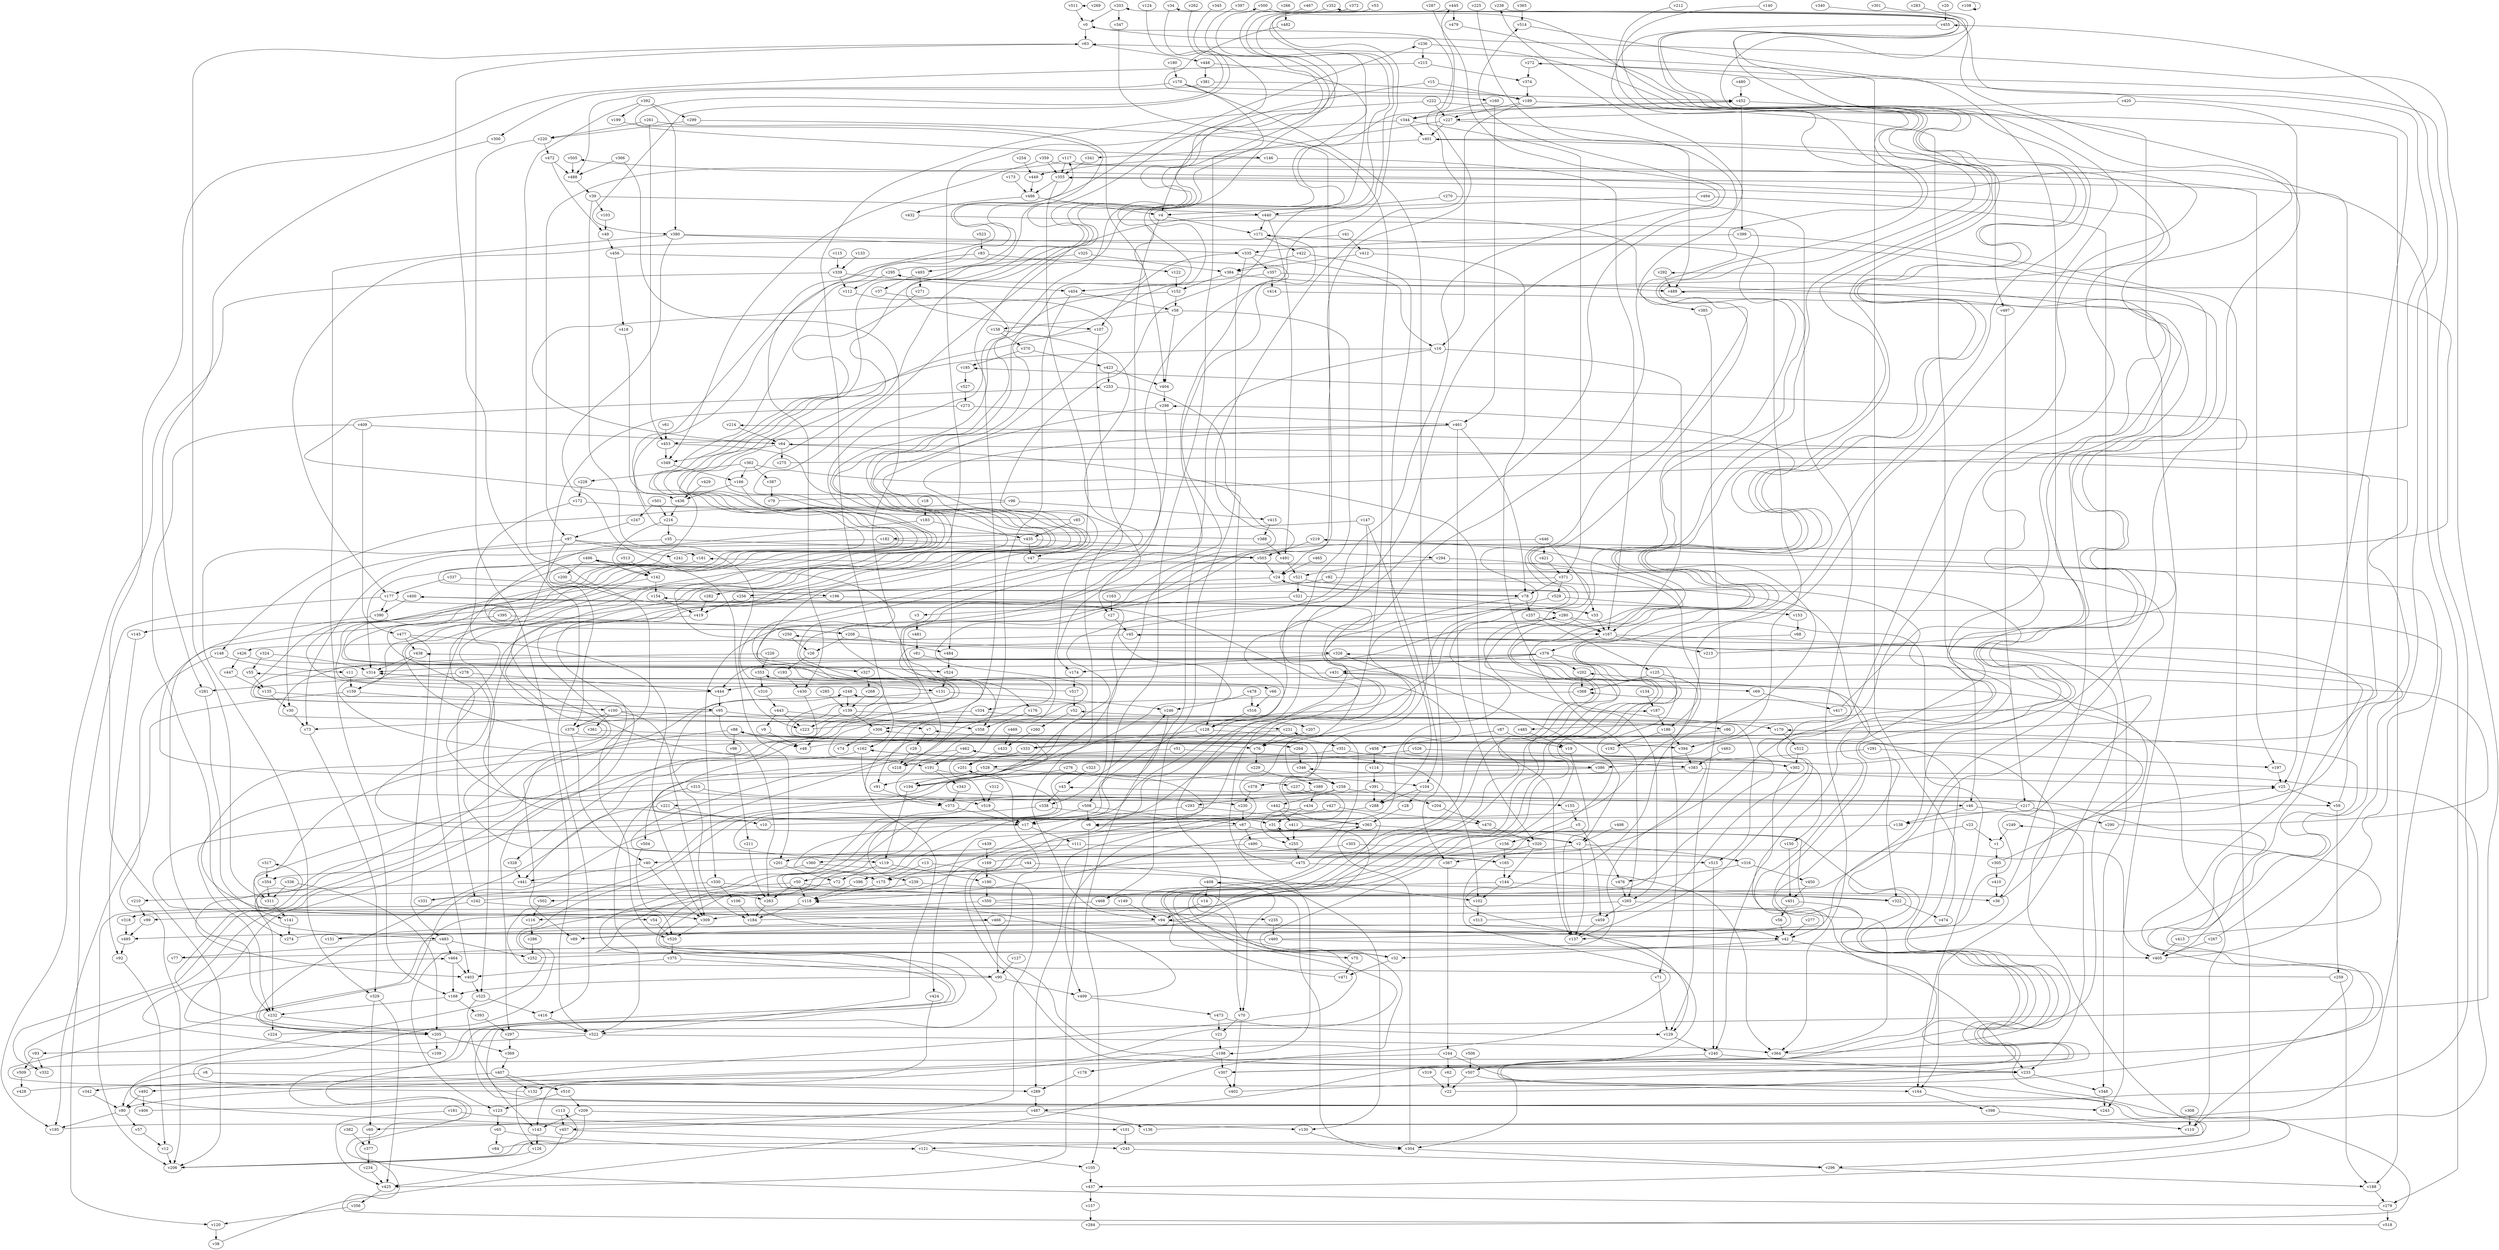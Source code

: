 // Benchmark game 793 - 530 vertices
// time_bound: 65
// targets: v203
digraph G {
    v0 [name="v0", player=1];
    v1 [name="v1", player=0];
    v2 [name="v2", player=1];
    v3 [name="v3", player=1];
    v4 [name="v4", player=0];
    v5 [name="v5", player=1];
    v6 [name="v6", player=1];
    v7 [name="v7", player=1];
    v8 [name="v8", player=1];
    v9 [name="v9", player=0];
    v10 [name="v10", player=1];
    v11 [name="v11", player=0];
    v12 [name="v12", player=1];
    v13 [name="v13", player=1];
    v14 [name="v14", player=1];
    v15 [name="v15", player=1];
    v16 [name="v16", player=0];
    v17 [name="v17", player=1];
    v18 [name="v18", player=0];
    v19 [name="v19", player=1];
    v20 [name="v20", player=0];
    v21 [name="v21", player=0];
    v22 [name="v22", player=1];
    v23 [name="v23", player=0];
    v24 [name="v24", player=1];
    v25 [name="v25", player=1];
    v26 [name="v26", player=1];
    v27 [name="v27", player=1];
    v28 [name="v28", player=0];
    v29 [name="v29", player=1];
    v30 [name="v30", player=1];
    v31 [name="v31", player=1];
    v32 [name="v32", player=0];
    v33 [name="v33", player=0];
    v34 [name="v34", player=0];
    v35 [name="v35", player=1];
    v36 [name="v36", player=1];
    v37 [name="v37", player=1];
    v38 [name="v38", player=1];
    v39 [name="v39", player=1];
    v40 [name="v40", player=0];
    v41 [name="v41", player=1];
    v42 [name="v42", player=1];
    v43 [name="v43", player=1];
    v44 [name="v44", player=1];
    v45 [name="v45", player=1];
    v46 [name="v46", player=1];
    v47 [name="v47", player=0];
    v48 [name="v48", player=1];
    v49 [name="v49", player=0];
    v50 [name="v50", player=1];
    v51 [name="v51", player=0];
    v52 [name="v52", player=1];
    v53 [name="v53", player=1];
    v54 [name="v54", player=1];
    v55 [name="v55", player=1];
    v56 [name="v56", player=0];
    v57 [name="v57", player=1];
    v58 [name="v58", player=1];
    v59 [name="v59", player=0];
    v60 [name="v60", player=1];
    v61 [name="v61", player=0];
    v62 [name="v62", player=0];
    v63 [name="v63", player=1];
    v64 [name="v64", player=1];
    v65 [name="v65", player=0];
    v66 [name="v66", player=1];
    v67 [name="v67", player=1];
    v68 [name="v68", player=0];
    v69 [name="v69", player=1];
    v70 [name="v70", player=0];
    v71 [name="v71", player=0];
    v72 [name="v72", player=0];
    v73 [name="v73", player=0];
    v74 [name="v74", player=0];
    v75 [name="v75", player=0];
    v76 [name="v76", player=0];
    v77 [name="v77", player=1];
    v78 [name="v78", player=1];
    v79 [name="v79", player=1];
    v80 [name="v80", player=0];
    v81 [name="v81", player=1];
    v82 [name="v82", player=0];
    v83 [name="v83", player=1];
    v84 [name="v84", player=1];
    v85 [name="v85", player=0];
    v86 [name="v86", player=1];
    v87 [name="v87", player=1];
    v88 [name="v88", player=1];
    v89 [name="v89", player=1];
    v90 [name="v90", player=0];
    v91 [name="v91", player=1];
    v92 [name="v92", player=1];
    v93 [name="v93", player=1];
    v94 [name="v94", player=1];
    v95 [name="v95", player=0];
    v96 [name="v96", player=0];
    v97 [name="v97", player=0];
    v98 [name="v98", player=1];
    v99 [name="v99", player=0];
    v100 [name="v100", player=1];
    v101 [name="v101", player=1];
    v102 [name="v102", player=1];
    v103 [name="v103", player=0];
    v104 [name="v104", player=0];
    v105 [name="v105", player=1];
    v106 [name="v106", player=0];
    v107 [name="v107", player=0];
    v108 [name="v108", player=1];
    v109 [name="v109", player=0];
    v110 [name="v110", player=1];
    v111 [name="v111", player=1];
    v112 [name="v112", player=0];
    v113 [name="v113", player=1];
    v114 [name="v114", player=0];
    v115 [name="v115", player=0];
    v116 [name="v116", player=1];
    v117 [name="v117", player=0];
    v118 [name="v118", player=0];
    v119 [name="v119", player=1];
    v120 [name="v120", player=1];
    v121 [name="v121", player=1];
    v122 [name="v122", player=0];
    v123 [name="v123", player=0];
    v124 [name="v124", player=1];
    v125 [name="v125", player=1];
    v126 [name="v126", player=1];
    v127 [name="v127", player=0];
    v128 [name="v128", player=1];
    v129 [name="v129", player=0];
    v130 [name="v130", player=0];
    v131 [name="v131", player=1];
    v132 [name="v132", player=1];
    v133 [name="v133", player=0];
    v134 [name="v134", player=0];
    v135 [name="v135", player=1];
    v136 [name="v136", player=0];
    v137 [name="v137", player=1];
    v138 [name="v138", player=0];
    v139 [name="v139", player=1];
    v140 [name="v140", player=1];
    v141 [name="v141", player=0];
    v142 [name="v142", player=1];
    v143 [name="v143", player=1];
    v144 [name="v144", player=0];
    v145 [name="v145", player=1];
    v146 [name="v146", player=1];
    v147 [name="v147", player=1];
    v148 [name="v148", player=0];
    v149 [name="v149", player=1];
    v150 [name="v150", player=1];
    v151 [name="v151", player=0];
    v152 [name="v152", player=0];
    v153 [name="v153", player=0];
    v154 [name="v154", player=0];
    v155 [name="v155", player=0];
    v156 [name="v156", player=0];
    v157 [name="v157", player=1];
    v158 [name="v158", player=1];
    v159 [name="v159", player=0];
    v160 [name="v160", player=1];
    v161 [name="v161", player=0];
    v162 [name="v162", player=1];
    v163 [name="v163", player=0];
    v164 [name="v164", player=1];
    v165 [name="v165", player=0];
    v166 [name="v166", player=1];
    v167 [name="v167", player=1];
    v168 [name="v168", player=0];
    v169 [name="v169", player=1];
    v170 [name="v170", player=1];
    v171 [name="v171", player=0];
    v172 [name="v172", player=0];
    v173 [name="v173", player=1];
    v174 [name="v174", player=1];
    v175 [name="v175", player=1];
    v176 [name="v176", player=0];
    v177 [name="v177", player=1];
    v178 [name="v178", player=1];
    v179 [name="v179", player=1];
    v180 [name="v180", player=1];
    v181 [name="v181", player=1];
    v182 [name="v182", player=0];
    v183 [name="v183", player=1];
    v184 [name="v184", player=0];
    v185 [name="v185", player=1];
    v186 [name="v186", player=0];
    v187 [name="v187", player=1];
    v188 [name="v188", player=0];
    v189 [name="v189", player=1];
    v190 [name="v190", player=1];
    v191 [name="v191", player=0];
    v192 [name="v192", player=0];
    v193 [name="v193", player=0];
    v194 [name="v194", player=0];
    v195 [name="v195", player=1];
    v196 [name="v196", player=0];
    v197 [name="v197", player=0];
    v198 [name="v198", player=0];
    v199 [name="v199", player=1];
    v200 [name="v200", player=1];
    v201 [name="v201", player=1];
    v202 [name="v202", player=0];
    v203 [name="v203", player=1, target=1];
    v204 [name="v204", player=0];
    v205 [name="v205", player=0];
    v206 [name="v206", player=1];
    v207 [name="v207", player=0];
    v208 [name="v208", player=0];
    v209 [name="v209", player=1];
    v210 [name="v210", player=1];
    v211 [name="v211", player=0];
    v212 [name="v212", player=1];
    v213 [name="v213", player=1];
    v214 [name="v214", player=1];
    v215 [name="v215", player=1];
    v216 [name="v216", player=1];
    v217 [name="v217", player=1];
    v218 [name="v218", player=0];
    v219 [name="v219", player=0];
    v220 [name="v220", player=1];
    v221 [name="v221", player=1];
    v222 [name="v222", player=0];
    v223 [name="v223", player=0];
    v224 [name="v224", player=0];
    v225 [name="v225", player=0];
    v226 [name="v226", player=0];
    v227 [name="v227", player=0];
    v228 [name="v228", player=0];
    v229 [name="v229", player=0];
    v230 [name="v230", player=1];
    v231 [name="v231", player=1];
    v232 [name="v232", player=1];
    v233 [name="v233", player=1];
    v234 [name="v234", player=0];
    v235 [name="v235", player=1];
    v236 [name="v236", player=1];
    v237 [name="v237", player=1];
    v238 [name="v238", player=1];
    v239 [name="v239", player=1];
    v240 [name="v240", player=0];
    v241 [name="v241", player=1];
    v242 [name="v242", player=0];
    v243 [name="v243", player=1];
    v244 [name="v244", player=1];
    v245 [name="v245", player=0];
    v246 [name="v246", player=1];
    v247 [name="v247", player=0];
    v248 [name="v248", player=1];
    v249 [name="v249", player=0];
    v250 [name="v250", player=0];
    v251 [name="v251", player=0];
    v252 [name="v252", player=1];
    v253 [name="v253", player=1];
    v254 [name="v254", player=1];
    v255 [name="v255", player=0];
    v256 [name="v256", player=1];
    v257 [name="v257", player=1];
    v258 [name="v258", player=0];
    v259 [name="v259", player=1];
    v260 [name="v260", player=0];
    v261 [name="v261", player=1];
    v262 [name="v262", player=0];
    v263 [name="v263", player=0];
    v264 [name="v264", player=1];
    v265 [name="v265", player=0];
    v266 [name="v266", player=0];
    v267 [name="v267", player=0];
    v268 [name="v268", player=0];
    v269 [name="v269", player=0];
    v270 [name="v270", player=0];
    v271 [name="v271", player=0];
    v272 [name="v272", player=1];
    v273 [name="v273", player=0];
    v274 [name="v274", player=1];
    v275 [name="v275", player=0];
    v276 [name="v276", player=0];
    v277 [name="v277", player=0];
    v278 [name="v278", player=0];
    v279 [name="v279", player=1];
    v280 [name="v280", player=1];
    v281 [name="v281", player=0];
    v282 [name="v282", player=1];
    v283 [name="v283", player=1];
    v284 [name="v284", player=1];
    v285 [name="v285", player=0];
    v286 [name="v286", player=1];
    v287 [name="v287", player=1];
    v288 [name="v288", player=0];
    v289 [name="v289", player=1];
    v290 [name="v290", player=0];
    v291 [name="v291", player=1];
    v292 [name="v292", player=1];
    v293 [name="v293", player=1];
    v294 [name="v294", player=0];
    v295 [name="v295", player=0];
    v296 [name="v296", player=1];
    v297 [name="v297", player=0];
    v298 [name="v298", player=1];
    v299 [name="v299", player=1];
    v300 [name="v300", player=0];
    v301 [name="v301", player=0];
    v302 [name="v302", player=1];
    v303 [name="v303", player=0];
    v304 [name="v304", player=0];
    v305 [name="v305", player=0];
    v306 [name="v306", player=1];
    v307 [name="v307", player=0];
    v308 [name="v308", player=1];
    v309 [name="v309", player=1];
    v310 [name="v310", player=0];
    v311 [name="v311", player=1];
    v312 [name="v312", player=0];
    v313 [name="v313", player=0];
    v314 [name="v314", player=1];
    v315 [name="v315", player=1];
    v316 [name="v316", player=0];
    v317 [name="v317", player=1];
    v318 [name="v318", player=0];
    v319 [name="v319", player=1];
    v320 [name="v320", player=1];
    v321 [name="v321", player=1];
    v322 [name="v322", player=0];
    v323 [name="v323", player=0];
    v324 [name="v324", player=0];
    v325 [name="v325", player=0];
    v326 [name="v326", player=0];
    v327 [name="v327", player=0];
    v328 [name="v328", player=0];
    v329 [name="v329", player=0];
    v330 [name="v330", player=0];
    v331 [name="v331", player=1];
    v332 [name="v332", player=0];
    v333 [name="v333", player=0];
    v334 [name="v334", player=0];
    v335 [name="v335", player=0];
    v336 [name="v336", player=1];
    v337 [name="v337", player=1];
    v338 [name="v338", player=1];
    v339 [name="v339", player=1];
    v340 [name="v340", player=1];
    v341 [name="v341", player=0];
    v342 [name="v342", player=0];
    v343 [name="v343", player=0];
    v344 [name="v344", player=0];
    v345 [name="v345", player=0];
    v346 [name="v346", player=0];
    v347 [name="v347", player=0];
    v348 [name="v348", player=0];
    v349 [name="v349", player=0];
    v350 [name="v350", player=0];
    v351 [name="v351", player=0];
    v352 [name="v352", player=1];
    v353 [name="v353", player=1];
    v354 [name="v354", player=1];
    v355 [name="v355", player=0];
    v356 [name="v356", player=1];
    v357 [name="v357", player=0];
    v358 [name="v358", player=0];
    v359 [name="v359", player=1];
    v360 [name="v360", player=1];
    v361 [name="v361", player=0];
    v362 [name="v362", player=1];
    v363 [name="v363", player=0];
    v364 [name="v364", player=1];
    v365 [name="v365", player=1];
    v366 [name="v366", player=0];
    v367 [name="v367", player=0];
    v368 [name="v368", player=1];
    v369 [name="v369", player=1];
    v370 [name="v370", player=0];
    v371 [name="v371", player=1];
    v372 [name="v372", player=1];
    v373 [name="v373", player=1];
    v374 [name="v374", player=1];
    v375 [name="v375", player=0];
    v376 [name="v376", player=1];
    v377 [name="v377", player=0];
    v378 [name="v378", player=1];
    v379 [name="v379", player=1];
    v380 [name="v380", player=0];
    v381 [name="v381", player=0];
    v382 [name="v382", player=1];
    v383 [name="v383", player=0];
    v384 [name="v384", player=0];
    v385 [name="v385", player=0];
    v386 [name="v386", player=0];
    v387 [name="v387", player=1];
    v388 [name="v388", player=0];
    v389 [name="v389", player=1];
    v390 [name="v390", player=0];
    v391 [name="v391", player=0];
    v392 [name="v392", player=0];
    v393 [name="v393", player=0];
    v394 [name="v394", player=1];
    v395 [name="v395", player=1];
    v396 [name="v396", player=1];
    v397 [name="v397", player=1];
    v398 [name="v398", player=0];
    v399 [name="v399", player=0];
    v400 [name="v400", player=1];
    v401 [name="v401", player=0];
    v402 [name="v402", player=1];
    v403 [name="v403", player=1];
    v404 [name="v404", player=1];
    v405 [name="v405", player=1];
    v406 [name="v406", player=1];
    v407 [name="v407", player=0];
    v408 [name="v408", player=0];
    v409 [name="v409", player=0];
    v410 [name="v410", player=0];
    v411 [name="v411", player=1];
    v412 [name="v412", player=1];
    v413 [name="v413", player=0];
    v414 [name="v414", player=1];
    v415 [name="v415", player=0];
    v416 [name="v416", player=0];
    v417 [name="v417", player=1];
    v418 [name="v418", player=0];
    v419 [name="v419", player=1];
    v420 [name="v420", player=1];
    v421 [name="v421", player=0];
    v422 [name="v422", player=1];
    v423 [name="v423", player=0];
    v424 [name="v424", player=0];
    v425 [name="v425", player=0];
    v426 [name="v426", player=1];
    v427 [name="v427", player=1];
    v428 [name="v428", player=0];
    v429 [name="v429", player=1];
    v430 [name="v430", player=0];
    v431 [name="v431", player=0];
    v432 [name="v432", player=1];
    v433 [name="v433", player=0];
    v434 [name="v434", player=0];
    v435 [name="v435", player=1];
    v436 [name="v436", player=1];
    v437 [name="v437", player=0];
    v438 [name="v438", player=0];
    v439 [name="v439", player=0];
    v440 [name="v440", player=1];
    v441 [name="v441", player=0];
    v442 [name="v442", player=0];
    v443 [name="v443", player=0];
    v444 [name="v444", player=1];
    v445 [name="v445", player=1];
    v446 [name="v446", player=1];
    v447 [name="v447", player=1];
    v448 [name="v448", player=1];
    v449 [name="v449", player=0];
    v450 [name="v450", player=0];
    v451 [name="v451", player=0];
    v452 [name="v452", player=1];
    v453 [name="v453", player=0];
    v454 [name="v454", player=1];
    v455 [name="v455", player=0];
    v456 [name="v456", player=1];
    v457 [name="v457", player=0];
    v458 [name="v458", player=1];
    v459 [name="v459", player=1];
    v460 [name="v460", player=0];
    v461 [name="v461", player=1];
    v462 [name="v462", player=0];
    v463 [name="v463", player=1];
    v464 [name="v464", player=1];
    v465 [name="v465", player=1];
    v466 [name="v466", player=1];
    v467 [name="v467", player=0];
    v468 [name="v468", player=0];
    v469 [name="v469", player=0];
    v470 [name="v470", player=0];
    v471 [name="v471", player=0];
    v472 [name="v472", player=0];
    v473 [name="v473", player=1];
    v474 [name="v474", player=1];
    v475 [name="v475", player=1];
    v476 [name="v476", player=1];
    v477 [name="v477", player=1];
    v478 [name="v478", player=1];
    v479 [name="v479", player=0];
    v480 [name="v480", player=0];
    v481 [name="v481", player=1];
    v482 [name="v482", player=1];
    v483 [name="v483", player=0];
    v484 [name="v484", player=0];
    v485 [name="v485", player=1];
    v486 [name="v486", player=0];
    v487 [name="v487", player=1];
    v488 [name="v488", player=0];
    v489 [name="v489", player=0];
    v490 [name="v490", player=0];
    v491 [name="v491", player=0];
    v492 [name="v492", player=0];
    v493 [name="v493", player=1];
    v494 [name="v494", player=1];
    v495 [name="v495", player=1];
    v496 [name="v496", player=1];
    v497 [name="v497", player=0];
    v498 [name="v498", player=1];
    v499 [name="v499", player=1];
    v500 [name="v500", player=1];
    v501 [name="v501", player=0];
    v502 [name="v502", player=0];
    v503 [name="v503", player=1];
    v504 [name="v504", player=1];
    v505 [name="v505", player=1];
    v506 [name="v506", player=0];
    v507 [name="v507", player=1];
    v508 [name="v508", player=0];
    v509 [name="v509", player=0];
    v510 [name="v510", player=0];
    v511 [name="v511", player=1];
    v512 [name="v512", player=0];
    v513 [name="v513", player=1];
    v514 [name="v514", player=0];
    v515 [name="v515", player=0];
    v516 [name="v516", player=1];
    v517 [name="v517", player=1];
    v518 [name="v518", player=0];
    v519 [name="v519", player=0];
    v520 [name="v520", player=0];
    v521 [name="v521", player=0];
    v522 [name="v522", player=1];
    v523 [name="v523", player=0];
    v524 [name="v524", player=0];
    v525 [name="v525", player=0];
    v526 [name="v526", player=0];
    v527 [name="v527", player=1];
    v528 [name="v528", player=0];
    v529 [name="v529", player=0];

    v0 -> v155 [constraint="t mod 2 == 1"];
    v1 -> v305;
    v2 -> v316;
    v3 -> v481;
    v4 -> v289;
    v5 -> v459;
    v6 -> v352 [constraint="t mod 5 == 0"];
    v7 -> v29;
    v8 -> v289;
    v9 -> v48;
    v10 -> v250 [constraint="t < 14"];
    v11 -> v159;
    v12 -> v206;
    v13 -> v457;
    v14 -> v94;
    v15 -> v189;
    v16 -> v444 [constraint="t < 8"];
    v17 -> v175;
    v18 -> v183;
    v19 -> v137;
    v20 -> v455;
    v21 -> v198;
    v22 -> v7 [constraint="t >= 2"];
    v23 -> v42;
    v24 -> v174;
    v25 -> v59;
    v26 -> v193;
    v27 -> v45;
    v28 -> v363;
    v29 -> v218;
    v30 -> v73;
    v31 -> v255;
    v32 -> v471;
    v33 -> v167;
    v34 -> v380 [constraint="t >= 3"];
    v35 -> v329;
    v36 -> v162 [constraint="t mod 2 == 1"];
    v37 -> v483 [constraint="t mod 4 == 1"];
    v38 -> v438 [constraint="t < 13"];
    v39 -> v223;
    v40 -> v441;
    v41 -> v177 [constraint="t >= 3"];
    v42 -> v32;
    v43 -> v338;
    v44 -> v50;
    v45 -> v426;
    v46 -> v138;
    v47 -> v487 [constraint="t mod 5 == 1"];
    v48 -> v214 [constraint="t < 10"];
    v49 -> v456;
    v50 -> v263;
    v51 -> v383;
    v52 -> v260;
    v53 -> v264 [constraint="t >= 3"];
    v54 -> v520;
    v55 -> v135;
    v56 -> v42;
    v57 -> v12;
    v58 -> v404;
    v59 -> v259;
    v60 -> v377;
    v61 -> v453;
    v62 -> v22;
    v63 -> v416;
    v64 -> v275;
    v65 -> v121;
    v66 -> v516;
    v67 -> v424;
    v68 -> v176 [constraint="t mod 5 == 0"];
    v69 -> v417;
    v70 -> v402;
    v71 -> v129;
    v72 -> v510 [constraint="t >= 4"];
    v73 -> v329;
    v74 -> v171 [constraint="t < 13"];
    v75 -> v471;
    v76 -> v229;
    v77 -> v408 [constraint="t < 12"];
    v78 -> v233 [constraint="t >= 1"];
    v79 -> v185 [constraint="t >= 4"];
    v80 -> v195;
    v81 -> v99 [constraint="t < 15"];
    v82 -> v256;
    v83 -> v430;
    v84 -> v25 [constraint="t mod 2 == 1"];
    v85 -> v236 [constraint="t < 5"];
    v86 -> v309 [constraint="t mod 2 == 0"];
    v87 -> v19;
    v88 -> v48;
    v89 -> v179 [constraint="t >= 4"];
    v90 -> v499;
    v91 -> v373;
    v92 -> v12;
    v93 -> v509;
    v94 -> v89;
    v95 -> v73;
    v96 -> v253 [constraint="t >= 1"];
    v97 -> v241;
    v98 -> v211;
    v99 -> v495;
    v100 -> v379;
    v101 -> v245;
    v102 -> v313;
    v103 -> v49;
    v104 -> v288;
    v105 -> v437;
    v106 -> v184;
    v107 -> v524 [constraint="t mod 4 == 2"];
    v108 -> v108;
    v109 -> v464 [constraint="t mod 4 == 0"];
    v110 -> v368;
    v111 -> v201;
    v112 -> v363 [constraint="t < 15"];
    v113 -> v457;
    v114 -> v391;
    v115 -> v339;
    v116 -> v286;
    v117 -> v355;
    v118 -> v184;
    v119 -> v190;
    v120 -> v38;
    v121 -> v105;
    v122 -> v152;
    v123 -> v65;
    v124 -> v146 [constraint="t < 15"];
    v125 -> v186;
    v126 -> v206 [constraint="t mod 5 == 4"];
    v127 -> v90;
    v128 -> v351;
    v129 -> v240;
    v130 -> v304;
    v131 -> v246;
    v132 -> v445 [constraint="t >= 2"];
    v133 -> v339;
    v134 -> v187;
    v135 -> v205 [constraint="t < 14"];
    v136 -> v346 [constraint="t mod 5 == 1"];
    v137 -> v505 [constraint="t mod 2 == 1"];
    v138 -> v118 [constraint="t mod 4 == 2"];
    v139 -> v306;
    v140 -> v306 [constraint="t < 15"];
    v141 -> v274;
    v142 -> v95 [constraint="t >= 3"];
    v143 -> v126;
    v144 -> v102;
    v145 -> v92;
    v146 -> v449;
    v147 -> v182;
    v148 -> v11;
    v149 -> v94;
    v150 -> v451;
    v151 -> v42 [constraint="t < 6"];
    v152 -> v64 [constraint="t < 11"];
    v153 -> v68;
    v154 -> v419;
    v155 -> v5;
    v156 -> v165;
    v157 -> v284;
    v158 -> v66 [constraint="t >= 4"];
    v159 -> v195;
    v160 -> v344;
    v161 -> v78 [constraint="t < 6"];
    v162 -> v311;
    v163 -> v27;
    v164 -> v398;
    v165 -> v144;
    v166 -> v524 [constraint="t < 13"];
    v167 -> v405 [constraint="t < 9"];
    v168 -> v393;
    v169 -> v355 [constraint="t mod 2 == 1"];
    v170 -> v383 [constraint="t mod 3 == 0"];
    v171 -> v17 [constraint="t < 10"];
    v172 -> v191 [constraint="t >= 5"];
    v173 -> v486;
    v174 -> v517;
    v175 -> v118;
    v176 -> v358;
    v177 -> v2 [constraint="t mod 2 == 0"];
    v178 -> v289;
    v179 -> v512;
    v180 -> v170;
    v181 -> v425;
    v182 -> v73;
    v183 -> v403;
    v184 -> v31 [constraint="t >= 3"];
    v185 -> v527;
    v186 -> v192;
    v187 -> v186;
    v188 -> v279;
    v189 -> v227;
    v190 -> v350;
    v191 -> v233 [constraint="t >= 1"];
    v192 -> v64 [constraint="t >= 1"];
    v193 -> v430;
    v194 -> v400 [constraint="t mod 4 == 3"];
    v195 -> v400 [constraint="t mod 4 == 1"];
    v196 -> v145;
    v197 -> v25;
    v198 -> v178;
    v199 -> v167 [constraint="t < 9"];
    v200 -> v33 [constraint="t >= 5"];
    v201 -> v72;
    v202 -> v368;
    v203 -> v347;
    v204 -> v470;
    v205 -> v369;
    v206 -> v113 [constraint="t mod 5 == 0"];
    v207 -> v76;
    v208 -> v484;
    v209 -> v206 [constraint="t < 12"];
    v210 -> v99;
    v211 -> v263;
    v212 -> v499 [constraint="t >= 1"];
    v213 -> v161 [constraint="t < 11"];
    v214 -> v64;
    v215 -> v374;
    v216 -> v35;
    v217 -> v306 [constraint="t mod 5 == 0"];
    v218 -> v401 [constraint="t >= 3"];
    v219 -> v32 [constraint="t mod 2 == 0"];
    v220 -> v522;
    v221 -> v441;
    v222 -> v162;
    v223 -> v187 [constraint="t mod 2 == 1"];
    v224 -> v0 [constraint="t >= 1"];
    v225 -> v322 [constraint="t < 10"];
    v226 -> v95 [constraint="t < 15"];
    v227 -> v508;
    v228 -> v172;
    v229 -> v389;
    v230 -> v67;
    v231 -> v76;
    v232 -> v224;
    v233 -> v348;
    v234 -> v425;
    v235 -> v460;
    v236 -> v179 [constraint="t mod 5 == 4"];
    v237 -> v255 [constraint="t < 13"];
    v238 -> v495 [constraint="t < 6"];
    v239 -> v70;
    v240 -> v507;
    v241 -> v292 [constraint="t >= 3"];
    v242 -> v238 [constraint="t < 5"];
    v243 -> v154 [constraint="t < 7"];
    v244 -> v126;
    v245 -> v296;
    v246 -> v322 [constraint="t >= 2"];
    v247 -> v97;
    v248 -> v139;
    v249 -> v1;
    v250 -> v26;
    v251 -> v90;
    v252 -> v462 [constraint="t >= 1"];
    v253 -> v165 [constraint="t >= 5"];
    v254 -> v449;
    v255 -> v475;
    v256 -> v243 [constraint="t < 15"];
    v257 -> v167;
    v258 -> v442;
    v259 -> v248 [constraint="t < 10"];
    v260 -> v433;
    v261 -> v404;
    v262 -> v131 [constraint="t >= 5"];
    v263 -> v184;
    v264 -> v346;
    v265 -> v364;
    v266 -> v482;
    v267 -> v455 [constraint="t mod 4 == 3"];
    v268 -> v139;
    v269 -> v511 [constraint="t >= 3"];
    v270 -> v440;
    v271 -> v196 [constraint="t >= 1"];
    v272 -> v374;
    v273 -> v379;
    v274 -> v326 [constraint="t mod 4 == 1"];
    v275 -> v203 [constraint="t < 11"];
    v276 -> v194;
    v277 -> v42;
    v278 -> v281;
    v279 -> v251 [constraint="t < 14"];
    v280 -> v164;
    v281 -> v141;
    v282 -> v419;
    v283 -> v307 [constraint="t mod 5 == 3"];
    v284 -> v24 [constraint="t < 6"];
    v285 -> v139;
    v286 -> v252;
    v287 -> v59 [constraint="t < 13"];
    v288 -> v54 [constraint="t < 13"];
    v289 -> v487;
    v290 -> v202 [constraint="t >= 4"];
    v291 -> v386;
    v292 -> v489;
    v293 -> v17;
    v294 -> v521;
    v295 -> v452 [constraint="t mod 5 == 2"];
    v296 -> v188;
    v297 -> v369;
    v298 -> v386 [constraint="t < 12"];
    v299 -> v220;
    v300 -> v281;
    v301 -> v143 [constraint="t >= 5"];
    v302 -> v240;
    v303 -> v40;
    v304 -> v296;
    v305 -> v88 [constraint="t >= 3"];
    v306 -> v74;
    v307 -> v6 [constraint="t < 6"];
    v308 -> v110;
    v309 -> v520;
    v310 -> v443;
    v311 -> v63;
    v312 -> v519;
    v313 -> v431 [constraint="t mod 5 == 1"];
    v314 -> v302 [constraint="t >= 5"];
    v315 -> v522;
    v316 -> v476;
    v317 -> v354;
    v318 -> v495;
    v319 -> v22;
    v320 -> v396 [constraint="t < 10"];
    v321 -> v33;
    v322 -> v474;
    v323 -> v43;
    v324 -> v314;
    v325 -> v384;
    v326 -> v2;
    v327 -> v268;
    v328 -> v441;
    v329 -> v60;
    v330 -> v304;
    v331 -> v489 [constraint="t < 8"];
    v332 -> v248 [constraint="t >= 4"];
    v333 -> v251;
    v334 -> v231;
    v335 -> v357;
    v336 -> v205;
    v337 -> v177;
    v338 -> v239;
    v339 -> v195;
    v340 -> v318 [constraint="t mod 2 == 0"];
    v341 -> v355;
    v342 -> v80;
    v343 -> v373;
    v344 -> v401;
    v345 -> v107 [constraint="t >= 3"];
    v346 -> v258;
    v347 -> v258;
    v348 -> v243;
    v349 -> v166;
    v350 -> v52 [constraint="t < 15"];
    v351 -> v218;
    v352 -> v282 [constraint="t mod 3 == 2"];
    v353 -> v310;
    v354 -> v311;
    v355 -> v486;
    v356 -> v120;
    v357 -> v454;
    v358 -> v373;
    v359 -> v197;
    v360 -> v354;
    v361 -> v76 [constraint="t < 8"];
    v362 -> v387;
    v363 -> v42 [constraint="t mod 5 == 1"];
    v364 -> v353 [constraint="t < 5"];
    v365 -> v514;
    v366 -> v488;
    v367 -> v244;
    v368 -> v334;
    v369 -> v407;
    v370 -> v185;
    v371 -> v256;
    v372 -> v327 [constraint="t mod 4 == 2"];
    v373 -> v17;
    v374 -> v189;
    v375 -> v90;
    v376 -> v86 [constraint="t mod 3 == 0"];
    v377 -> v234;
    v378 -> v230;
    v379 -> v194 [constraint="t mod 2 == 0"];
    v380 -> v394;
    v381 -> v189;
    v382 -> v377;
    v383 -> v378;
    v384 -> v121 [constraint="t < 14"];
    v385 -> v129;
    v386 -> v309 [constraint="t mod 2 == 0"];
    v387 -> v79;
    v388 -> v117 [constraint="t >= 3"];
    v389 -> v119 [constraint="t >= 4"];
    v390 -> v104 [constraint="t >= 3"];
    v391 -> v288;
    v392 -> v199;
    v393 -> v297;
    v394 -> v383;
    v395 -> v208;
    v396 -> v118;
    v397 -> v208 [constraint="t mod 5 == 4"];
    v398 -> v110;
    v399 -> v335;
    v400 -> v390;
    v401 -> v497;
    v402 -> v496 [constraint="t >= 3"];
    v403 -> v525;
    v404 -> v298;
    v405 -> v219 [constraint="t mod 2 == 0"];
    v406 -> v272 [constraint="t < 14"];
    v407 -> v132;
    v408 -> v14;
    v409 -> v274;
    v410 -> v36;
    v411 -> v80 [constraint="t >= 3"];
    v412 -> v384;
    v413 -> v249 [constraint="t >= 4"];
    v414 -> v137 [constraint="t >= 3"];
    v415 -> v388;
    v416 -> v522;
    v417 -> v295 [constraint="t mod 3 == 0"];
    v418 -> v436;
    v419 -> v316 [constraint="t mod 5 == 3"];
    v420 -> v25;
    v421 -> v371;
    v422 -> v288;
    v423 -> v253;
    v424 -> v132;
    v425 -> v356;
    v426 -> v205 [constraint="t < 14"];
    v427 -> v6;
    v428 -> v43 [constraint="t >= 5"];
    v429 -> v436;
    v430 -> v48;
    v431 -> v444;
    v432 -> v314 [constraint="t < 11"];
    v433 -> v251;
    v434 -> v403 [constraint="t mod 2 == 1"];
    v435 -> v314;
    v436 -> v216;
    v437 -> v157;
    v438 -> v159;
    v439 -> v169;
    v440 -> v218;
    v441 -> v263;
    v442 -> v75 [constraint="t >= 1"];
    v443 -> v223;
    v444 -> v95;
    v445 -> v394 [constraint="t mod 5 == 1"];
    v446 -> v33;
    v447 -> v135;
    v448 -> v326 [constraint="t < 5"];
    v449 -> v486;
    v450 -> v451;
    v451 -> v437 [constraint="t mod 3 == 0"];
    v452 -> v243;
    v453 -> v230 [constraint="t < 15"];
    v454 -> v58;
    v455 -> v94 [constraint="t >= 5"];
    v456 -> v328 [constraint="t >= 1"];
    v457 -> v514 [constraint="t >= 5"];
    v458 -> v114;
    v459 -> v137;
    v460 -> v314 [constraint="t < 5"];
    v461 -> v332 [constraint="t mod 2 == 0"];
    v462 -> v191;
    v463 -> v383;
    v464 -> v168;
    v465 -> v24;
    v466 -> v42;
    v467 -> v207 [constraint="t >= 4"];
    v468 -> v205 [constraint="t >= 4"];
    v469 -> v433;
    v470 -> v320;
    v471 -> v298 [constraint="t mod 4 == 3"];
    v472 -> v49;
    v473 -> v21;
    v474 -> v63;
    v475 -> v280 [constraint="t < 6"];
    v476 -> v265;
    v477 -> v483;
    v478 -> v516;
    v479 -> v342 [constraint="t >= 4"];
    v480 -> v452;
    v481 -> v81;
    v482 -> v160 [constraint="t >= 1"];
    v483 -> v77;
    v484 -> v524;
    v485 -> v19;
    v486 -> v432;
    v487 -> v136;
    v488 -> v39;
    v489 -> v34 [constraint="t >= 5"];
    v490 -> v515;
    v491 -> v521;
    v492 -> v80;
    v493 -> v37;
    v494 -> v4;
    v495 -> v92;
    v496 -> v264 [constraint="t >= 5"];
    v497 -> v217;
    v498 -> v2;
    v499 -> v118 [constraint="t < 13"];
    v500 -> v32 [constraint="t < 15"];
    v501 -> v247;
    v502 -> v116;
    v503 -> v24;
    v504 -> v520;
    v505 -> v488;
    v506 -> v507;
    v507 -> v164;
    v508 -> v6;
    v509 -> v45 [constraint="t < 12"];
    v510 -> v209;
    v511 -> v0;
    v512 -> v302;
    v513 -> v142;
    v514 -> v110 [constraint="t < 15"];
    v515 -> v240;
    v516 -> v128;
    v517 -> v55 [constraint="t >= 4"];
    v518 -> v246 [constraint="t < 7"];
    v519 -> v17;
    v520 -> v375;
    v521 -> v485 [constraint="t < 7"];
    v522 -> v317 [constraint="t mod 5 == 1"];
    v523 -> v83;
    v524 -> v500 [constraint="t mod 2 == 0"];
    v525 -> v143;
    v526 -> v150;
    v527 -> v273;
    v528 -> v194;
    v529 -> v198;
    v50 -> v118;
    v438 -> v314;
    v35 -> v503;
    v167 -> v213;
    v6 -> v425;
    v146 -> v167;
    v371 -> v529;
    v528 -> v91;
    v472 -> v488;
    v357 -> v489;
    v117 -> v279;
    v423 -> v404;
    v507 -> v22;
    v117 -> v97;
    v457 -> v245;
    v454 -> v358;
    v462 -> v102;
    v217 -> v290;
    v380 -> v201;
    v453 -> v349;
    v339 -> v112;
    v443 -> v358;
    v144 -> v322;
    v100 -> v184;
    v412 -> v265;
    v307 -> v402;
    v67 -> v476;
    v490 -> v360;
    v183 -> v435;
    v24 -> v78;
    v376 -> v444;
    v232 -> v205;
    v435 -> v294;
    v96 -> v148;
    v139 -> v515;
    v128 -> v333;
    v13 -> v175;
    v220 -> v472;
    v384 -> v152;
    v334 -> v379;
    v475 -> v175;
    v461 -> v320;
    v357 -> v414;
    v427 -> v470;
    v294 -> v71;
    v443 -> v9;
    v15 -> v4;
    v335 -> v468;
    v273 -> v461;
    v159 -> v100;
    v351 -> v302;
    v477 -> v438;
    v486 -> v4;
    v16 -> v105;
    v67 -> v490;
    v96 -> v415;
    v379 -> v40;
    v462 -> v297;
    v446 -> v338;
    v496 -> v142;
    v499 -> v473;
    v422 -> v384;
    v259 -> v188;
    v5 -> v156;
    v363 -> v2;
    v457 -> v425;
    v446 -> v421;
    v111 -> v165;
    v508 -> v67;
    v78 -> v257;
    v311 -> v141;
    v242 -> v466;
    v350 -> v116;
    v64 -> v349;
    v431 -> v69;
    v39 -> v103;
    v303 -> v405;
    v391 -> v232;
    v304 -> v363;
    v158 -> v370;
    v177 -> v120;
    v88 -> v89;
    v196 -> v280;
    v191 -> v343;
    v478 -> v246;
    v97 -> v525;
    v267 -> v405;
    v509 -> v428;
    v270 -> v364;
    v182 -> v503;
    v239 -> v502;
    v355 -> v47;
    v298 -> v27;
    v344 -> v484;
    v198 -> v307;
    v70 -> v21;
    v496 -> v200;
    v473 -> v129;
    v107 -> v519;
    v244 -> v304;
    v244 -> v62;
    v448 -> v381;
    v376 -> v202;
    v326 -> v174;
    v362 -> v137;
    v483 -> v252;
    v321 -> v3;
    v435 -> v47;
    v305 -> v410;
    v362 -> v166;
    v442 -> v411;
    v492 -> v406;
    v451 -> v56;
    v87 -> v458;
    v147 -> v104;
    v329 -> v425;
    v83 -> v122;
    v494 -> v348;
    v320 -> v144;
    v58 -> v128;
    v168 -> v232;
    v209 -> v143;
    v521 -> v321;
    v344 -> v371;
    v219 -> v503;
    v226 -> v353;
    v339 -> v454;
    v338 -> v31;
    v51 -> v504;
    v135 -> v30;
    v461 -> v453;
    v50 -> v36;
    v144 -> v468;
    v389 -> v434;
    v97 -> v30;
    v360 -> v102;
    v221 -> v10;
    v100 -> v7;
    v375 -> v403;
    v170 -> v367;
    v461 -> v78;
    v272 -> v36;
    v376 -> v431;
    v522 -> v364;
    v189 -> v16;
    v440 -> v171;
    v258 -> v46;
    v222 -> v188;
    v17 -> v111;
    v40 -> v309;
    v231 -> v333;
    v139 -> v223;
    v189 -> v46;
    v522 -> v93;
    v395 -> v232;
    v242 -> v206;
    v380 -> v335;
    v167 -> v376;
    v434 -> v31;
    v316 -> v450;
    v261 -> v453;
    v82 -> v322;
    v493 -> v271;
    v58 -> v158;
    v413 -> v405;
    v409 -> v477;
    v407 -> v492;
    v142 -> v154;
    v325 -> v493;
    v452 -> v399;
    v299 -> v24;
    v258 -> v221;
    v526 -> v528;
    v227 -> v489;
    v517 -> v52;
    v392 -> v380;
    v160 -> v461;
    v2 -> v367;
    v236 -> v215;
    v256 -> v419;
    v65 -> v84;
    v411 -> v255;
    v280 -> v167;
    v171 -> v422;
    v452 -> v344;
    v335 -> v16;
    v392 -> v520;
    v466 -> v151;
    v2 -> v137;
    v257 -> v125;
    v483 -> v464;
    v359 -> v355;
    v240 -> v233;
    v376 -> v265;
    v315 -> v519;
    v186 -> v394;
    v359 -> v349;
    v39 -> v440;
    v528 -> v237;
    v80 -> v57;
    v371 -> v78;
    v381 -> v488;
    v125 -> v368;
    v464 -> v403;
    v291 -> v197;
    v420 -> v227;
    v477 -> v309;
    v23 -> v1;
    v227 -> v401;
    v95 -> v86;
    v85 -> v435;
    v8 -> v80;
    v93 -> v332;
    v408 -> v70;
    v441 -> v232;
    v265 -> v309;
    v104 -> v28;
    v203 -> v0;
    v510 -> v123;
    v194 -> v119;
    v426 -> v447;
    v265 -> v459;
    v337 -> v196;
    v370 -> v423;
    v440 -> v491;
    v162 -> v522;
    v456 -> v418;
    v279 -> v518;
    v445 -> v479;
    v407 -> v510;
    v336 -> v311;
    v475 -> v364;
    v222 -> v227;
    v4 -> v171;
    v475 -> v231;
    v94 -> v129;
    v90 -> v168;
    v261 -> v220;
    v525 -> v416;
    v330 -> v106;
    v460 -> v123;
    v440 -> v385;
    v508 -> v17;
    v177 -> v390;
    v100 -> v361;
    v162 -> v386;
    v529 -> v153;
    v88 -> v98;
    v97 -> v161;
    v295 -> v112;
    v350 -> v235;
    v501 -> v216;
    v401 -> v341;
    v88 -> v394;
    v0 -> v63;
    v380 -> v168;
    v169 -> v190;
    v409 -> v64;
    v324 -> v55;
    v330 -> v331;
    v170 -> v300;
    v16 -> v167;
    v46 -> v233;
    v44 -> v130;
    v148 -> v206;
    v152 -> v58;
    v208 -> v26;
    v147 -> v94;
    v487 -> v60;
    v391 -> v204;
    v388 -> v491;
    v335 -> v107;
    v131 -> v309;
    v216 -> v142;
    v59 -> v355;
    v42 -> v233;
    v362 -> v228;
    v524 -> v131;
    v95 -> v263;
    v41 -> v412;
    v392 -> v299;
    v293 -> v363;
    v383 -> v25;
    v181 -> v101;
    v119 -> v72;
    v63 -> v448;
    v460 -> v405;
    v50 -> v210;
    v215 -> v206;
    v280 -> v330;
    v205 -> v109;
    v166 -> v436;
    v170 -> v452;
    v45 -> v164;
    v217 -> v138;
    v64 -> v128;
    v389 -> v293;
    v276 -> v258;
    v172 -> v242;
    v366 -> v91;
    v278 -> v444;
    v209 -> v130;
    v399 -> v296;
}
